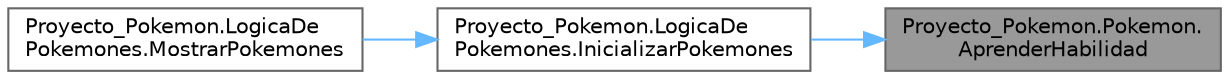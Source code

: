 digraph "Proyecto_Pokemon.Pokemon.AprenderHabilidad"
{
 // INTERACTIVE_SVG=YES
 // LATEX_PDF_SIZE
  bgcolor="transparent";
  edge [fontname=Helvetica,fontsize=10,labelfontname=Helvetica,labelfontsize=10];
  node [fontname=Helvetica,fontsize=10,shape=box,height=0.2,width=0.4];
  rankdir="RL";
  Node1 [id="Node000001",label="Proyecto_Pokemon.Pokemon.\lAprenderHabilidad",height=0.2,width=0.4,color="gray40", fillcolor="grey60", style="filled", fontcolor="black",tooltip="metodo que permite al pokemon aprender las habilidades"];
  Node1 -> Node2 [id="edge1_Node000001_Node000002",dir="back",color="steelblue1",style="solid",tooltip=" "];
  Node2 [id="Node000002",label="Proyecto_Pokemon.LogicaDe\lPokemones.InicializarPokemones",height=0.2,width=0.4,color="grey40", fillcolor="white", style="filled",URL="$classProyecto__Pokemon_1_1LogicaDePokemones.html#a5190ce484608b7d0c295afeefe95a980",tooltip="Programacion de todos los tipos de los pokemones."];
  Node2 -> Node3 [id="edge2_Node000002_Node000003",dir="back",color="steelblue1",style="solid",tooltip=" "];
  Node3 [id="Node000003",label="Proyecto_Pokemon.LogicaDe\lPokemones.MostrarPokemones",height=0.2,width=0.4,color="grey40", fillcolor="white", style="filled",URL="$classProyecto__Pokemon_1_1LogicaDePokemones.html#a45cd62dc95916457573399cf68758721",tooltip="Muestra los pokemones del equipo con su respectivo nombre, tipo y vida."];
}
